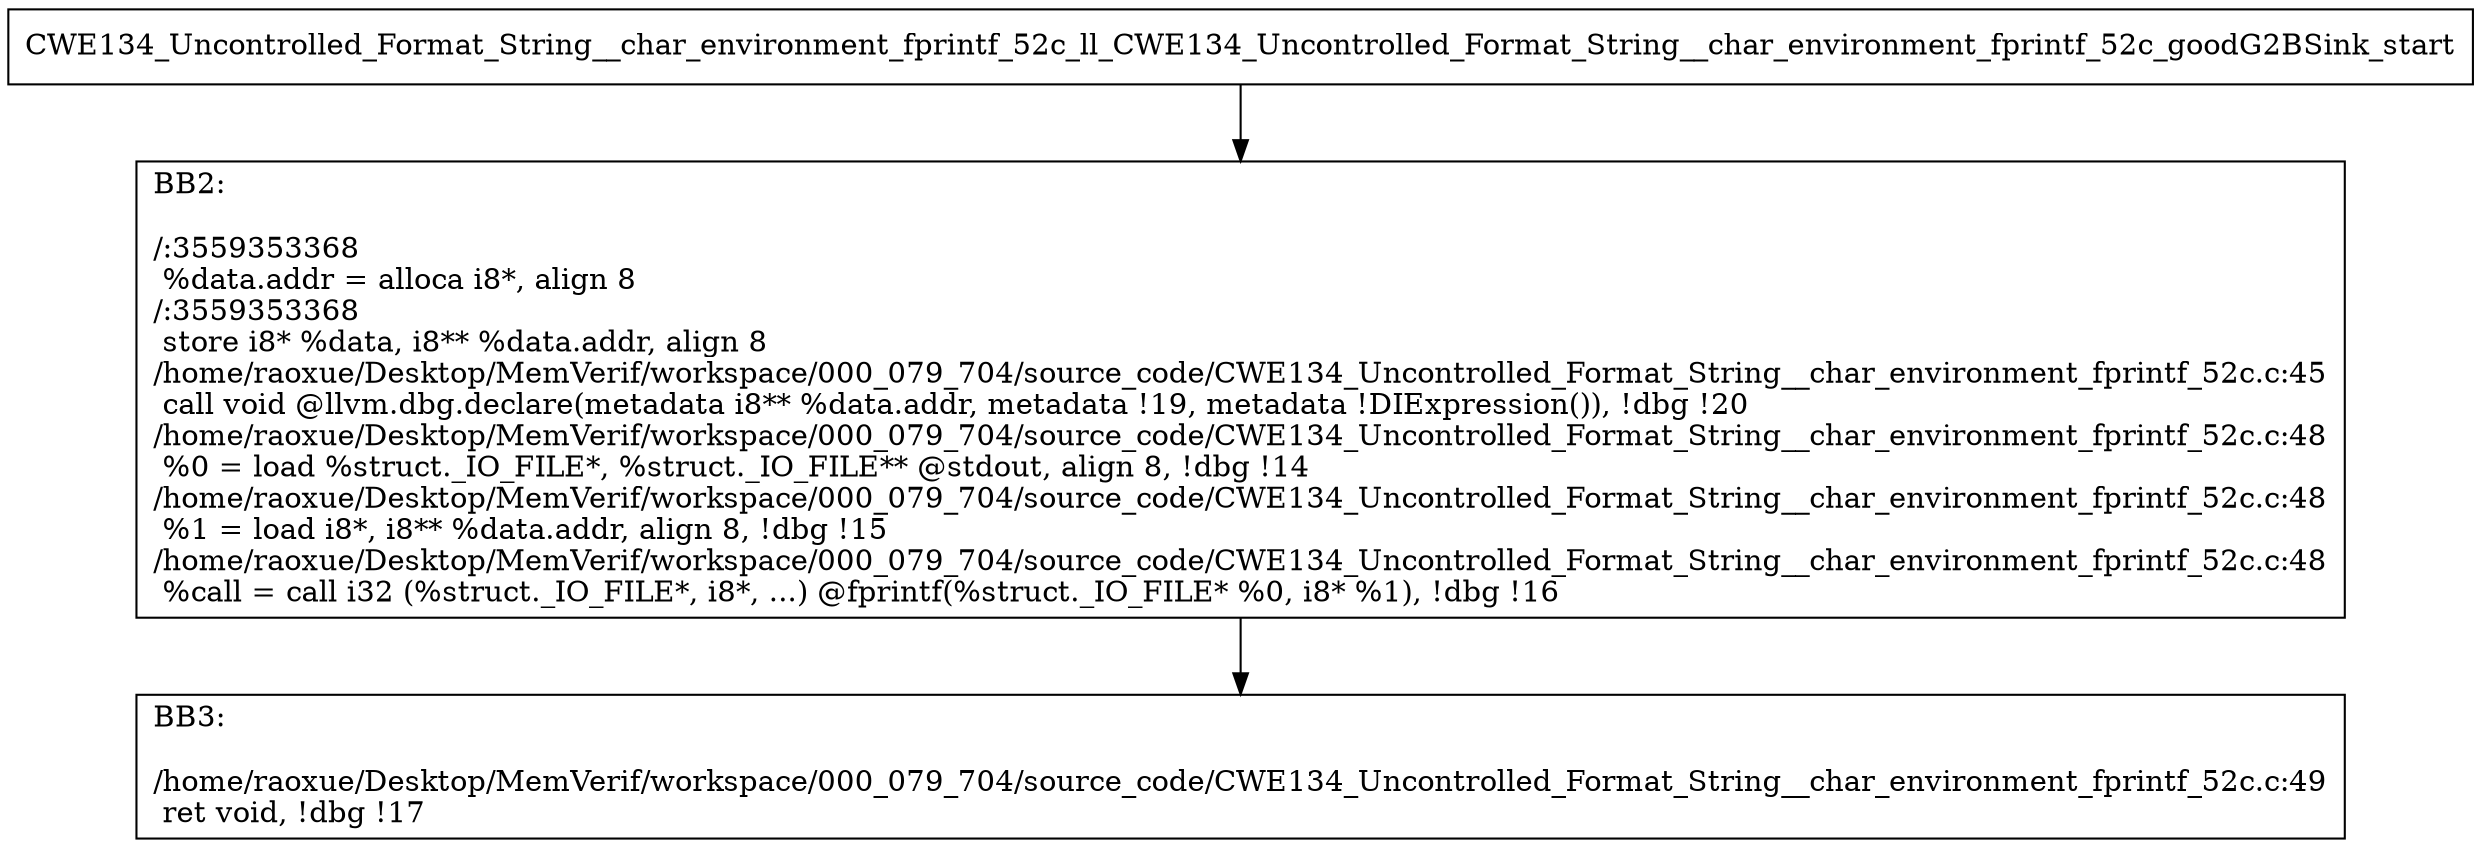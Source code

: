 digraph "CFG for'CWE134_Uncontrolled_Format_String__char_environment_fprintf_52c_ll_CWE134_Uncontrolled_Format_String__char_environment_fprintf_52c_goodG2BSink' function" {
	BBCWE134_Uncontrolled_Format_String__char_environment_fprintf_52c_ll_CWE134_Uncontrolled_Format_String__char_environment_fprintf_52c_goodG2BSink_start[shape=record,label="{CWE134_Uncontrolled_Format_String__char_environment_fprintf_52c_ll_CWE134_Uncontrolled_Format_String__char_environment_fprintf_52c_goodG2BSink_start}"];
	BBCWE134_Uncontrolled_Format_String__char_environment_fprintf_52c_ll_CWE134_Uncontrolled_Format_String__char_environment_fprintf_52c_goodG2BSink_start-> CWE134_Uncontrolled_Format_String__char_environment_fprintf_52c_ll_CWE134_Uncontrolled_Format_String__char_environment_fprintf_52c_goodG2BSinkBB2;
	CWE134_Uncontrolled_Format_String__char_environment_fprintf_52c_ll_CWE134_Uncontrolled_Format_String__char_environment_fprintf_52c_goodG2BSinkBB2 [shape=record, label="{BB2:\l\l/:3559353368\l
  %data.addr = alloca i8*, align 8\l
/:3559353368\l
  store i8* %data, i8** %data.addr, align 8\l
/home/raoxue/Desktop/MemVerif/workspace/000_079_704/source_code/CWE134_Uncontrolled_Format_String__char_environment_fprintf_52c.c:45\l
  call void @llvm.dbg.declare(metadata i8** %data.addr, metadata !19, metadata !DIExpression()), !dbg !20\l
/home/raoxue/Desktop/MemVerif/workspace/000_079_704/source_code/CWE134_Uncontrolled_Format_String__char_environment_fprintf_52c.c:48\l
  %0 = load %struct._IO_FILE*, %struct._IO_FILE** @stdout, align 8, !dbg !14\l
/home/raoxue/Desktop/MemVerif/workspace/000_079_704/source_code/CWE134_Uncontrolled_Format_String__char_environment_fprintf_52c.c:48\l
  %1 = load i8*, i8** %data.addr, align 8, !dbg !15\l
/home/raoxue/Desktop/MemVerif/workspace/000_079_704/source_code/CWE134_Uncontrolled_Format_String__char_environment_fprintf_52c.c:48\l
  %call = call i32 (%struct._IO_FILE*, i8*, ...) @fprintf(%struct._IO_FILE* %0, i8* %1), !dbg !16\l
}"];
	CWE134_Uncontrolled_Format_String__char_environment_fprintf_52c_ll_CWE134_Uncontrolled_Format_String__char_environment_fprintf_52c_goodG2BSinkBB2-> CWE134_Uncontrolled_Format_String__char_environment_fprintf_52c_ll_CWE134_Uncontrolled_Format_String__char_environment_fprintf_52c_goodG2BSinkBB3;
	CWE134_Uncontrolled_Format_String__char_environment_fprintf_52c_ll_CWE134_Uncontrolled_Format_String__char_environment_fprintf_52c_goodG2BSinkBB3 [shape=record, label="{BB3:\l\l/home/raoxue/Desktop/MemVerif/workspace/000_079_704/source_code/CWE134_Uncontrolled_Format_String__char_environment_fprintf_52c.c:49\l
  ret void, !dbg !17\l
}"];
}
